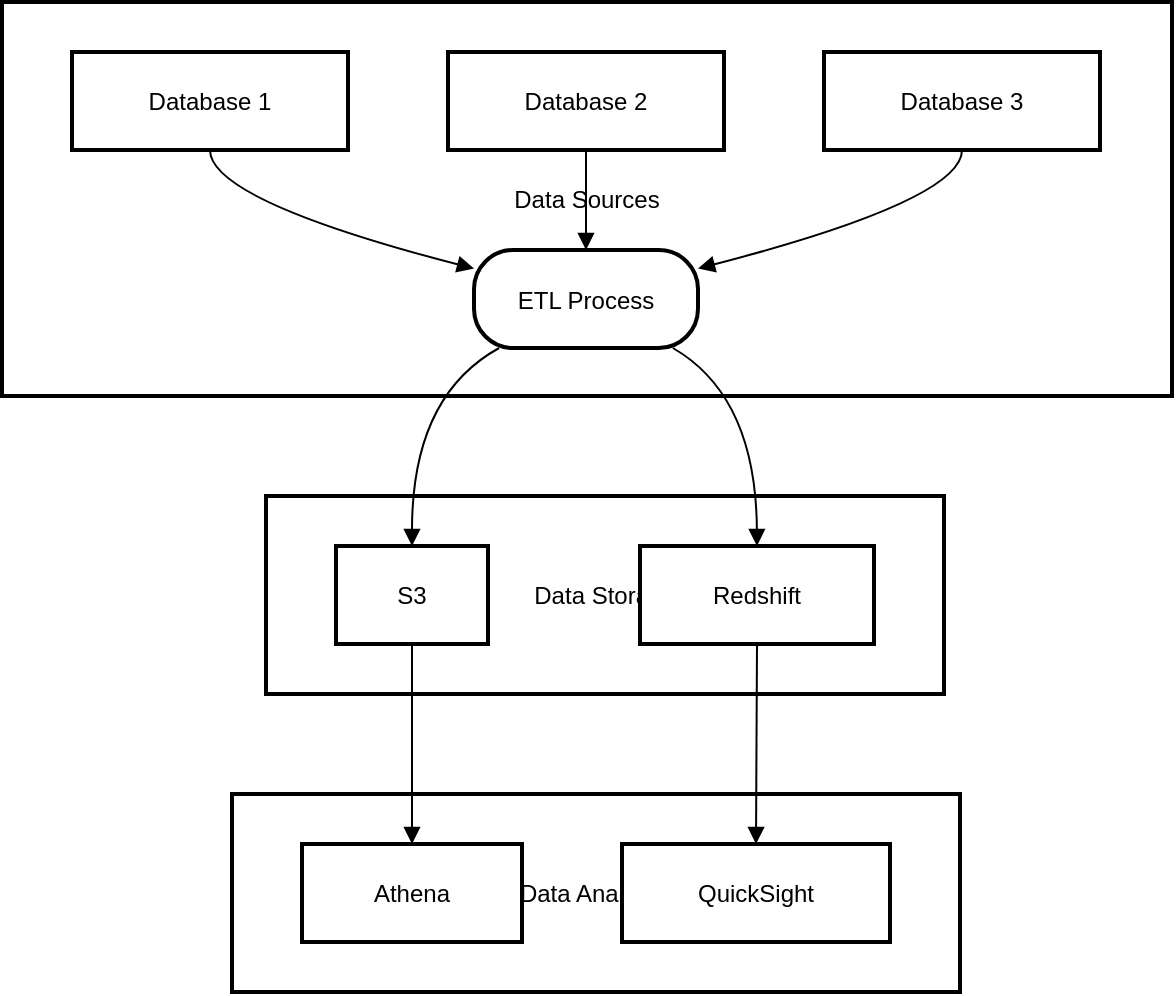 <mxfile version="24.7.17">
  <diagram name="Page-1" id="DocJXISTx0jr9to8KYxa">
    <mxGraphModel>
      <root>
        <mxCell id="0" />
        <mxCell id="1" parent="0" />
        <mxCell id="2" value="Data Analytics" style="whiteSpace=wrap;strokeWidth=2;" vertex="1" parent="1">
          <mxGeometry x="123" y="404" width="364" height="99" as="geometry" />
        </mxCell>
        <mxCell id="3" value="Data Storage" style="whiteSpace=wrap;strokeWidth=2;" vertex="1" parent="1">
          <mxGeometry x="140" y="255" width="339" height="99" as="geometry" />
        </mxCell>
        <mxCell id="4" value="Data Sources" style="whiteSpace=wrap;strokeWidth=2;" vertex="1" parent="1">
          <mxGeometry x="8" y="8" width="585" height="197" as="geometry" />
        </mxCell>
        <mxCell id="5" value="Database 1" style="whiteSpace=wrap;strokeWidth=2;" vertex="1" parent="1">
          <mxGeometry x="43" y="33" width="138" height="49" as="geometry" />
        </mxCell>
        <mxCell id="6" value="ETL Process" style="rounded=1;arcSize=40;strokeWidth=2" vertex="1" parent="1">
          <mxGeometry x="244" y="132" width="112" height="49" as="geometry" />
        </mxCell>
        <mxCell id="7" value="Database 2" style="whiteSpace=wrap;strokeWidth=2;" vertex="1" parent="1">
          <mxGeometry x="231" y="33" width="138" height="49" as="geometry" />
        </mxCell>
        <mxCell id="8" value="Database 3" style="whiteSpace=wrap;strokeWidth=2;" vertex="1" parent="1">
          <mxGeometry x="419" y="33" width="138" height="49" as="geometry" />
        </mxCell>
        <mxCell id="9" value="S3" style="whiteSpace=wrap;strokeWidth=2;" vertex="1" parent="1">
          <mxGeometry x="175" y="280" width="76" height="49" as="geometry" />
        </mxCell>
        <mxCell id="10" value="Redshift" style="whiteSpace=wrap;strokeWidth=2;" vertex="1" parent="1">
          <mxGeometry x="327" y="280" width="117" height="49" as="geometry" />
        </mxCell>
        <mxCell id="11" value="Athena" style="whiteSpace=wrap;strokeWidth=2;" vertex="1" parent="1">
          <mxGeometry x="158" y="429" width="110" height="49" as="geometry" />
        </mxCell>
        <mxCell id="12" value="QuickSight" style="whiteSpace=wrap;strokeWidth=2;" vertex="1" parent="1">
          <mxGeometry x="318" y="429" width="134" height="49" as="geometry" />
        </mxCell>
        <mxCell id="13" value="" style="curved=1;startArrow=none;endArrow=block;exitX=0.5;exitY=0.99;entryX=0;entryY=0.19;" edge="1" parent="1" source="5" target="6">
          <mxGeometry relative="1" as="geometry">
            <Array as="points">
              <mxPoint x="112" y="107" />
            </Array>
          </mxGeometry>
        </mxCell>
        <mxCell id="14" value="" style="curved=1;startArrow=none;endArrow=block;exitX=0.5;exitY=0.99;entryX=0.5;entryY=-0.01;" edge="1" parent="1" source="7" target="6">
          <mxGeometry relative="1" as="geometry">
            <Array as="points" />
          </mxGeometry>
        </mxCell>
        <mxCell id="15" value="" style="curved=1;startArrow=none;endArrow=block;exitX=0.5;exitY=0.99;entryX=1;entryY=0.19;" edge="1" parent="1" source="8" target="6">
          <mxGeometry relative="1" as="geometry">
            <Array as="points">
              <mxPoint x="488" y="107" />
            </Array>
          </mxGeometry>
        </mxCell>
        <mxCell id="16" value="" style="curved=1;startArrow=none;endArrow=block;exitX=0.12;exitY=0.99;entryX=0.5;entryY=0.01;" edge="1" parent="1" source="6" target="9">
          <mxGeometry relative="1" as="geometry">
            <Array as="points">
              <mxPoint x="213" y="205" />
            </Array>
          </mxGeometry>
        </mxCell>
        <mxCell id="17" value="" style="curved=1;startArrow=none;endArrow=block;exitX=0.88;exitY=0.99;entryX=0.5;entryY=0.01;" edge="1" parent="1" source="6" target="10">
          <mxGeometry relative="1" as="geometry">
            <Array as="points">
              <mxPoint x="385" y="205" />
            </Array>
          </mxGeometry>
        </mxCell>
        <mxCell id="18" value="" style="curved=1;startArrow=none;endArrow=block;exitX=0.5;exitY=1;entryX=0.5;entryY=0;" edge="1" parent="1" source="9" target="11">
          <mxGeometry relative="1" as="geometry">
            <Array as="points" />
          </mxGeometry>
        </mxCell>
        <mxCell id="19" value="" style="curved=1;startArrow=none;endArrow=block;exitX=0.5;exitY=1;entryX=0.5;entryY=0;" edge="1" parent="1" source="10" target="12">
          <mxGeometry relative="1" as="geometry">
            <Array as="points" />
          </mxGeometry>
        </mxCell>
      </root>
    </mxGraphModel>
  </diagram>
</mxfile>
